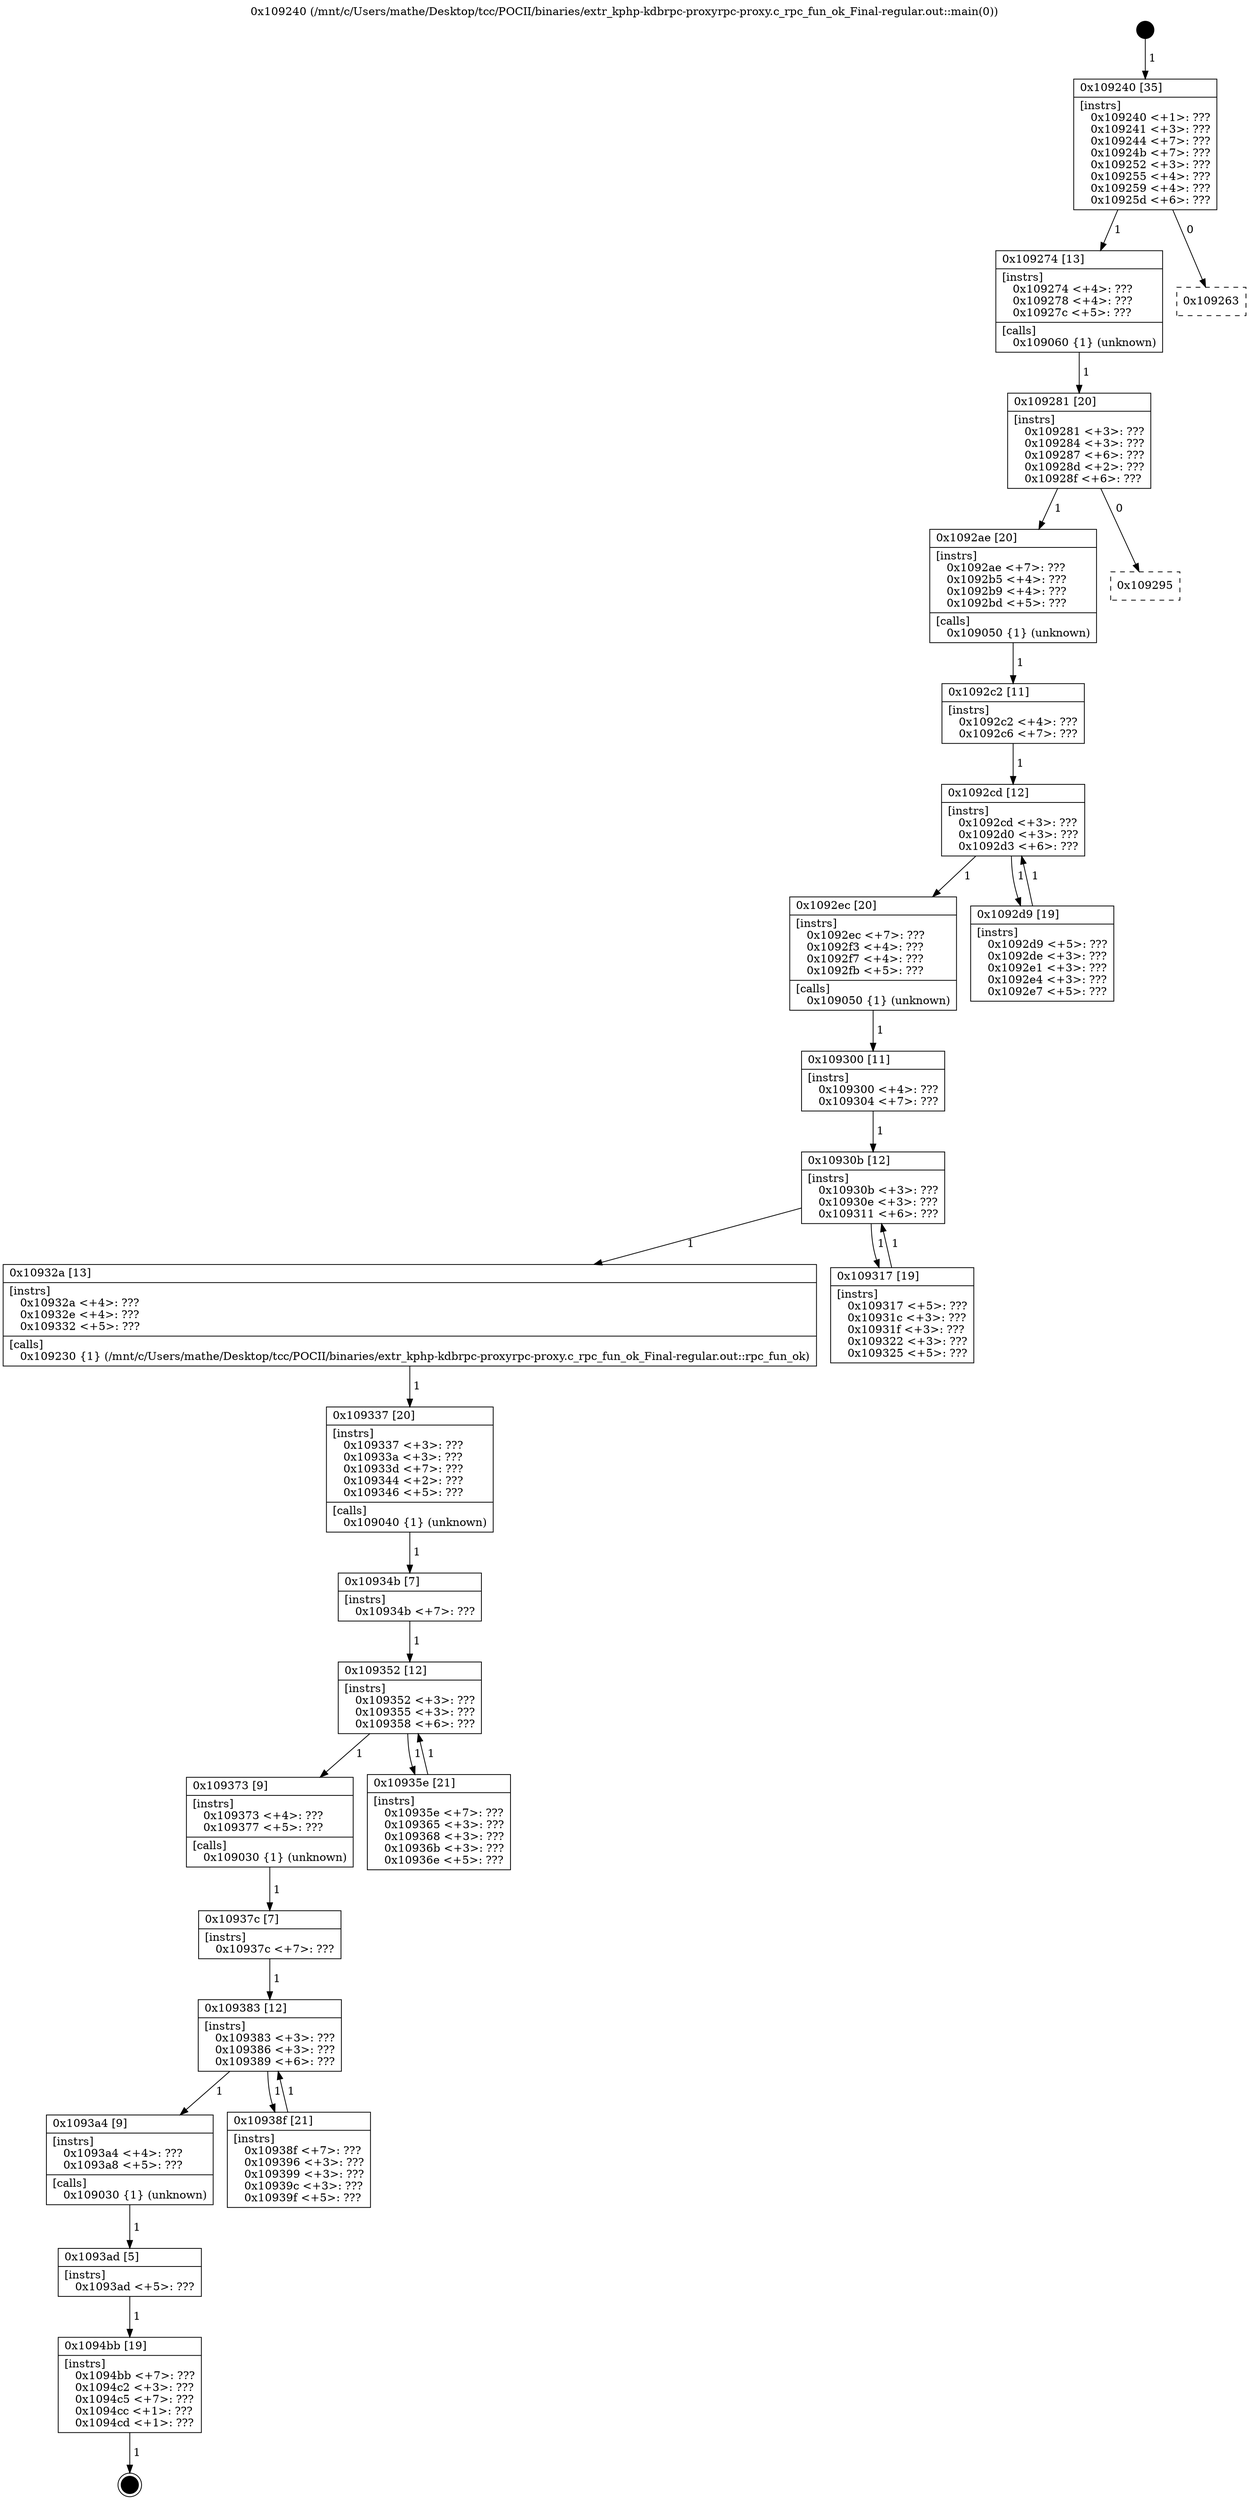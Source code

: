 digraph "0x109240" {
  label = "0x109240 (/mnt/c/Users/mathe/Desktop/tcc/POCII/binaries/extr_kphp-kdbrpc-proxyrpc-proxy.c_rpc_fun_ok_Final-regular.out::main(0))"
  labelloc = "t"
  node[shape=record]

  Entry [label="",width=0.3,height=0.3,shape=circle,fillcolor=black,style=filled]
  "0x109240" [label="{
     0x109240 [35]\l
     | [instrs]\l
     &nbsp;&nbsp;0x109240 \<+1\>: ???\l
     &nbsp;&nbsp;0x109241 \<+3\>: ???\l
     &nbsp;&nbsp;0x109244 \<+7\>: ???\l
     &nbsp;&nbsp;0x10924b \<+7\>: ???\l
     &nbsp;&nbsp;0x109252 \<+3\>: ???\l
     &nbsp;&nbsp;0x109255 \<+4\>: ???\l
     &nbsp;&nbsp;0x109259 \<+4\>: ???\l
     &nbsp;&nbsp;0x10925d \<+6\>: ???\l
  }"]
  "0x109274" [label="{
     0x109274 [13]\l
     | [instrs]\l
     &nbsp;&nbsp;0x109274 \<+4\>: ???\l
     &nbsp;&nbsp;0x109278 \<+4\>: ???\l
     &nbsp;&nbsp;0x10927c \<+5\>: ???\l
     | [calls]\l
     &nbsp;&nbsp;0x109060 \{1\} (unknown)\l
  }"]
  "0x109263" [label="{
     0x109263\l
  }", style=dashed]
  "0x109281" [label="{
     0x109281 [20]\l
     | [instrs]\l
     &nbsp;&nbsp;0x109281 \<+3\>: ???\l
     &nbsp;&nbsp;0x109284 \<+3\>: ???\l
     &nbsp;&nbsp;0x109287 \<+6\>: ???\l
     &nbsp;&nbsp;0x10928d \<+2\>: ???\l
     &nbsp;&nbsp;0x10928f \<+6\>: ???\l
  }"]
  "0x1092ae" [label="{
     0x1092ae [20]\l
     | [instrs]\l
     &nbsp;&nbsp;0x1092ae \<+7\>: ???\l
     &nbsp;&nbsp;0x1092b5 \<+4\>: ???\l
     &nbsp;&nbsp;0x1092b9 \<+4\>: ???\l
     &nbsp;&nbsp;0x1092bd \<+5\>: ???\l
     | [calls]\l
     &nbsp;&nbsp;0x109050 \{1\} (unknown)\l
  }"]
  "0x109295" [label="{
     0x109295\l
  }", style=dashed]
  "0x1092cd" [label="{
     0x1092cd [12]\l
     | [instrs]\l
     &nbsp;&nbsp;0x1092cd \<+3\>: ???\l
     &nbsp;&nbsp;0x1092d0 \<+3\>: ???\l
     &nbsp;&nbsp;0x1092d3 \<+6\>: ???\l
  }"]
  "0x1092ec" [label="{
     0x1092ec [20]\l
     | [instrs]\l
     &nbsp;&nbsp;0x1092ec \<+7\>: ???\l
     &nbsp;&nbsp;0x1092f3 \<+4\>: ???\l
     &nbsp;&nbsp;0x1092f7 \<+4\>: ???\l
     &nbsp;&nbsp;0x1092fb \<+5\>: ???\l
     | [calls]\l
     &nbsp;&nbsp;0x109050 \{1\} (unknown)\l
  }"]
  "0x1092d9" [label="{
     0x1092d9 [19]\l
     | [instrs]\l
     &nbsp;&nbsp;0x1092d9 \<+5\>: ???\l
     &nbsp;&nbsp;0x1092de \<+3\>: ???\l
     &nbsp;&nbsp;0x1092e1 \<+3\>: ???\l
     &nbsp;&nbsp;0x1092e4 \<+3\>: ???\l
     &nbsp;&nbsp;0x1092e7 \<+5\>: ???\l
  }"]
  Exit [label="",width=0.3,height=0.3,shape=circle,fillcolor=black,style=filled,peripheries=2]
  "0x1092c2" [label="{
     0x1092c2 [11]\l
     | [instrs]\l
     &nbsp;&nbsp;0x1092c2 \<+4\>: ???\l
     &nbsp;&nbsp;0x1092c6 \<+7\>: ???\l
  }"]
  "0x10930b" [label="{
     0x10930b [12]\l
     | [instrs]\l
     &nbsp;&nbsp;0x10930b \<+3\>: ???\l
     &nbsp;&nbsp;0x10930e \<+3\>: ???\l
     &nbsp;&nbsp;0x109311 \<+6\>: ???\l
  }"]
  "0x10932a" [label="{
     0x10932a [13]\l
     | [instrs]\l
     &nbsp;&nbsp;0x10932a \<+4\>: ???\l
     &nbsp;&nbsp;0x10932e \<+4\>: ???\l
     &nbsp;&nbsp;0x109332 \<+5\>: ???\l
     | [calls]\l
     &nbsp;&nbsp;0x109230 \{1\} (/mnt/c/Users/mathe/Desktop/tcc/POCII/binaries/extr_kphp-kdbrpc-proxyrpc-proxy.c_rpc_fun_ok_Final-regular.out::rpc_fun_ok)\l
  }"]
  "0x109317" [label="{
     0x109317 [19]\l
     | [instrs]\l
     &nbsp;&nbsp;0x109317 \<+5\>: ???\l
     &nbsp;&nbsp;0x10931c \<+3\>: ???\l
     &nbsp;&nbsp;0x10931f \<+3\>: ???\l
     &nbsp;&nbsp;0x109322 \<+3\>: ???\l
     &nbsp;&nbsp;0x109325 \<+5\>: ???\l
  }"]
  "0x1094bb" [label="{
     0x1094bb [19]\l
     | [instrs]\l
     &nbsp;&nbsp;0x1094bb \<+7\>: ???\l
     &nbsp;&nbsp;0x1094c2 \<+3\>: ???\l
     &nbsp;&nbsp;0x1094c5 \<+7\>: ???\l
     &nbsp;&nbsp;0x1094cc \<+1\>: ???\l
     &nbsp;&nbsp;0x1094cd \<+1\>: ???\l
  }"]
  "0x109300" [label="{
     0x109300 [11]\l
     | [instrs]\l
     &nbsp;&nbsp;0x109300 \<+4\>: ???\l
     &nbsp;&nbsp;0x109304 \<+7\>: ???\l
  }"]
  "0x109337" [label="{
     0x109337 [20]\l
     | [instrs]\l
     &nbsp;&nbsp;0x109337 \<+3\>: ???\l
     &nbsp;&nbsp;0x10933a \<+3\>: ???\l
     &nbsp;&nbsp;0x10933d \<+7\>: ???\l
     &nbsp;&nbsp;0x109344 \<+2\>: ???\l
     &nbsp;&nbsp;0x109346 \<+5\>: ???\l
     | [calls]\l
     &nbsp;&nbsp;0x109040 \{1\} (unknown)\l
  }"]
  "0x109352" [label="{
     0x109352 [12]\l
     | [instrs]\l
     &nbsp;&nbsp;0x109352 \<+3\>: ???\l
     &nbsp;&nbsp;0x109355 \<+3\>: ???\l
     &nbsp;&nbsp;0x109358 \<+6\>: ???\l
  }"]
  "0x109373" [label="{
     0x109373 [9]\l
     | [instrs]\l
     &nbsp;&nbsp;0x109373 \<+4\>: ???\l
     &nbsp;&nbsp;0x109377 \<+5\>: ???\l
     | [calls]\l
     &nbsp;&nbsp;0x109030 \{1\} (unknown)\l
  }"]
  "0x10935e" [label="{
     0x10935e [21]\l
     | [instrs]\l
     &nbsp;&nbsp;0x10935e \<+7\>: ???\l
     &nbsp;&nbsp;0x109365 \<+3\>: ???\l
     &nbsp;&nbsp;0x109368 \<+3\>: ???\l
     &nbsp;&nbsp;0x10936b \<+3\>: ???\l
     &nbsp;&nbsp;0x10936e \<+5\>: ???\l
  }"]
  "0x10934b" [label="{
     0x10934b [7]\l
     | [instrs]\l
     &nbsp;&nbsp;0x10934b \<+7\>: ???\l
  }"]
  "0x109383" [label="{
     0x109383 [12]\l
     | [instrs]\l
     &nbsp;&nbsp;0x109383 \<+3\>: ???\l
     &nbsp;&nbsp;0x109386 \<+3\>: ???\l
     &nbsp;&nbsp;0x109389 \<+6\>: ???\l
  }"]
  "0x1093a4" [label="{
     0x1093a4 [9]\l
     | [instrs]\l
     &nbsp;&nbsp;0x1093a4 \<+4\>: ???\l
     &nbsp;&nbsp;0x1093a8 \<+5\>: ???\l
     | [calls]\l
     &nbsp;&nbsp;0x109030 \{1\} (unknown)\l
  }"]
  "0x10938f" [label="{
     0x10938f [21]\l
     | [instrs]\l
     &nbsp;&nbsp;0x10938f \<+7\>: ???\l
     &nbsp;&nbsp;0x109396 \<+3\>: ???\l
     &nbsp;&nbsp;0x109399 \<+3\>: ???\l
     &nbsp;&nbsp;0x10939c \<+3\>: ???\l
     &nbsp;&nbsp;0x10939f \<+5\>: ???\l
  }"]
  "0x10937c" [label="{
     0x10937c [7]\l
     | [instrs]\l
     &nbsp;&nbsp;0x10937c \<+7\>: ???\l
  }"]
  "0x1093ad" [label="{
     0x1093ad [5]\l
     | [instrs]\l
     &nbsp;&nbsp;0x1093ad \<+5\>: ???\l
  }"]
  Entry -> "0x109240" [label=" 1"]
  "0x109240" -> "0x109274" [label=" 1"]
  "0x109240" -> "0x109263" [label=" 0"]
  "0x109274" -> "0x109281" [label=" 1"]
  "0x109281" -> "0x1092ae" [label=" 1"]
  "0x109281" -> "0x109295" [label=" 0"]
  "0x1092ae" -> "0x1092c2" [label=" 1"]
  "0x1092cd" -> "0x1092ec" [label=" 1"]
  "0x1092cd" -> "0x1092d9" [label=" 1"]
  "0x1094bb" -> Exit [label=" 1"]
  "0x1092c2" -> "0x1092cd" [label=" 1"]
  "0x1092d9" -> "0x1092cd" [label=" 1"]
  "0x1092ec" -> "0x109300" [label=" 1"]
  "0x10930b" -> "0x10932a" [label=" 1"]
  "0x10930b" -> "0x109317" [label=" 1"]
  "0x1093ad" -> "0x1094bb" [label=" 1"]
  "0x109300" -> "0x10930b" [label=" 1"]
  "0x109317" -> "0x10930b" [label=" 1"]
  "0x10932a" -> "0x109337" [label=" 1"]
  "0x109337" -> "0x10934b" [label=" 1"]
  "0x109352" -> "0x109373" [label=" 1"]
  "0x109352" -> "0x10935e" [label=" 1"]
  "0x10934b" -> "0x109352" [label=" 1"]
  "0x10935e" -> "0x109352" [label=" 1"]
  "0x109373" -> "0x10937c" [label=" 1"]
  "0x109383" -> "0x1093a4" [label=" 1"]
  "0x109383" -> "0x10938f" [label=" 1"]
  "0x10937c" -> "0x109383" [label=" 1"]
  "0x10938f" -> "0x109383" [label=" 1"]
  "0x1093a4" -> "0x1093ad" [label=" 1"]
}
